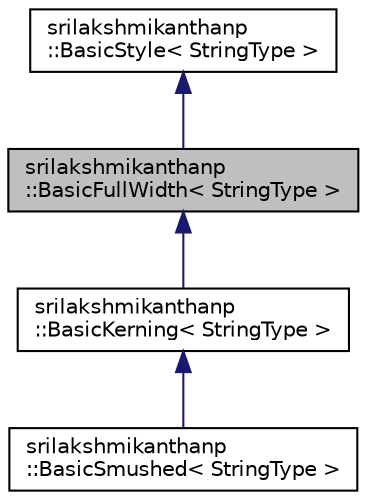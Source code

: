 digraph "srilakshmikanthanp::BasicFullWidth&lt; StringType &gt;"
{
 // LATEX_PDF_SIZE
  edge [fontname="Helvetica",fontsize="10",labelfontname="Helvetica",labelfontsize="10"];
  node [fontname="Helvetica",fontsize="10",shape=record];
  Node1 [label="srilakshmikanthanp\l::BasicFullWidth\< StringType \>",height=0.2,width=0.4,color="black", fillcolor="grey75", style="filled", fontcolor="black",tooltip="Full Width BasicStyle."];
  Node2 -> Node1 [dir="back",color="midnightblue",fontsize="10",style="solid",fontname="Helvetica"];
  Node2 [label="srilakshmikanthanp\l::BasicStyle\< StringType \>",height=0.2,width=0.4,color="black", fillcolor="white", style="filled",URL="$structsrilakshmikanthanp_1_1_basic_style.html",tooltip="Styles."];
  Node1 -> Node3 [dir="back",color="midnightblue",fontsize="10",style="solid",fontname="Helvetica"];
  Node3 [label="srilakshmikanthanp\l::BasicKerning\< StringType \>",height=0.2,width=0.4,color="black", fillcolor="white", style="filled",URL="$classsrilakshmikanthanp_1_1_basic_kerning.html",tooltip="kerned BasicStyle"];
  Node3 -> Node4 [dir="back",color="midnightblue",fontsize="10",style="solid",fontname="Helvetica"];
  Node4 [label="srilakshmikanthanp\l::BasicSmushed\< StringType \>",height=0.2,width=0.4,color="black", fillcolor="white", style="filled",URL="$classsrilakshmikanthanp_1_1_basic_smushed.html",tooltip="Smushing style."];
}
